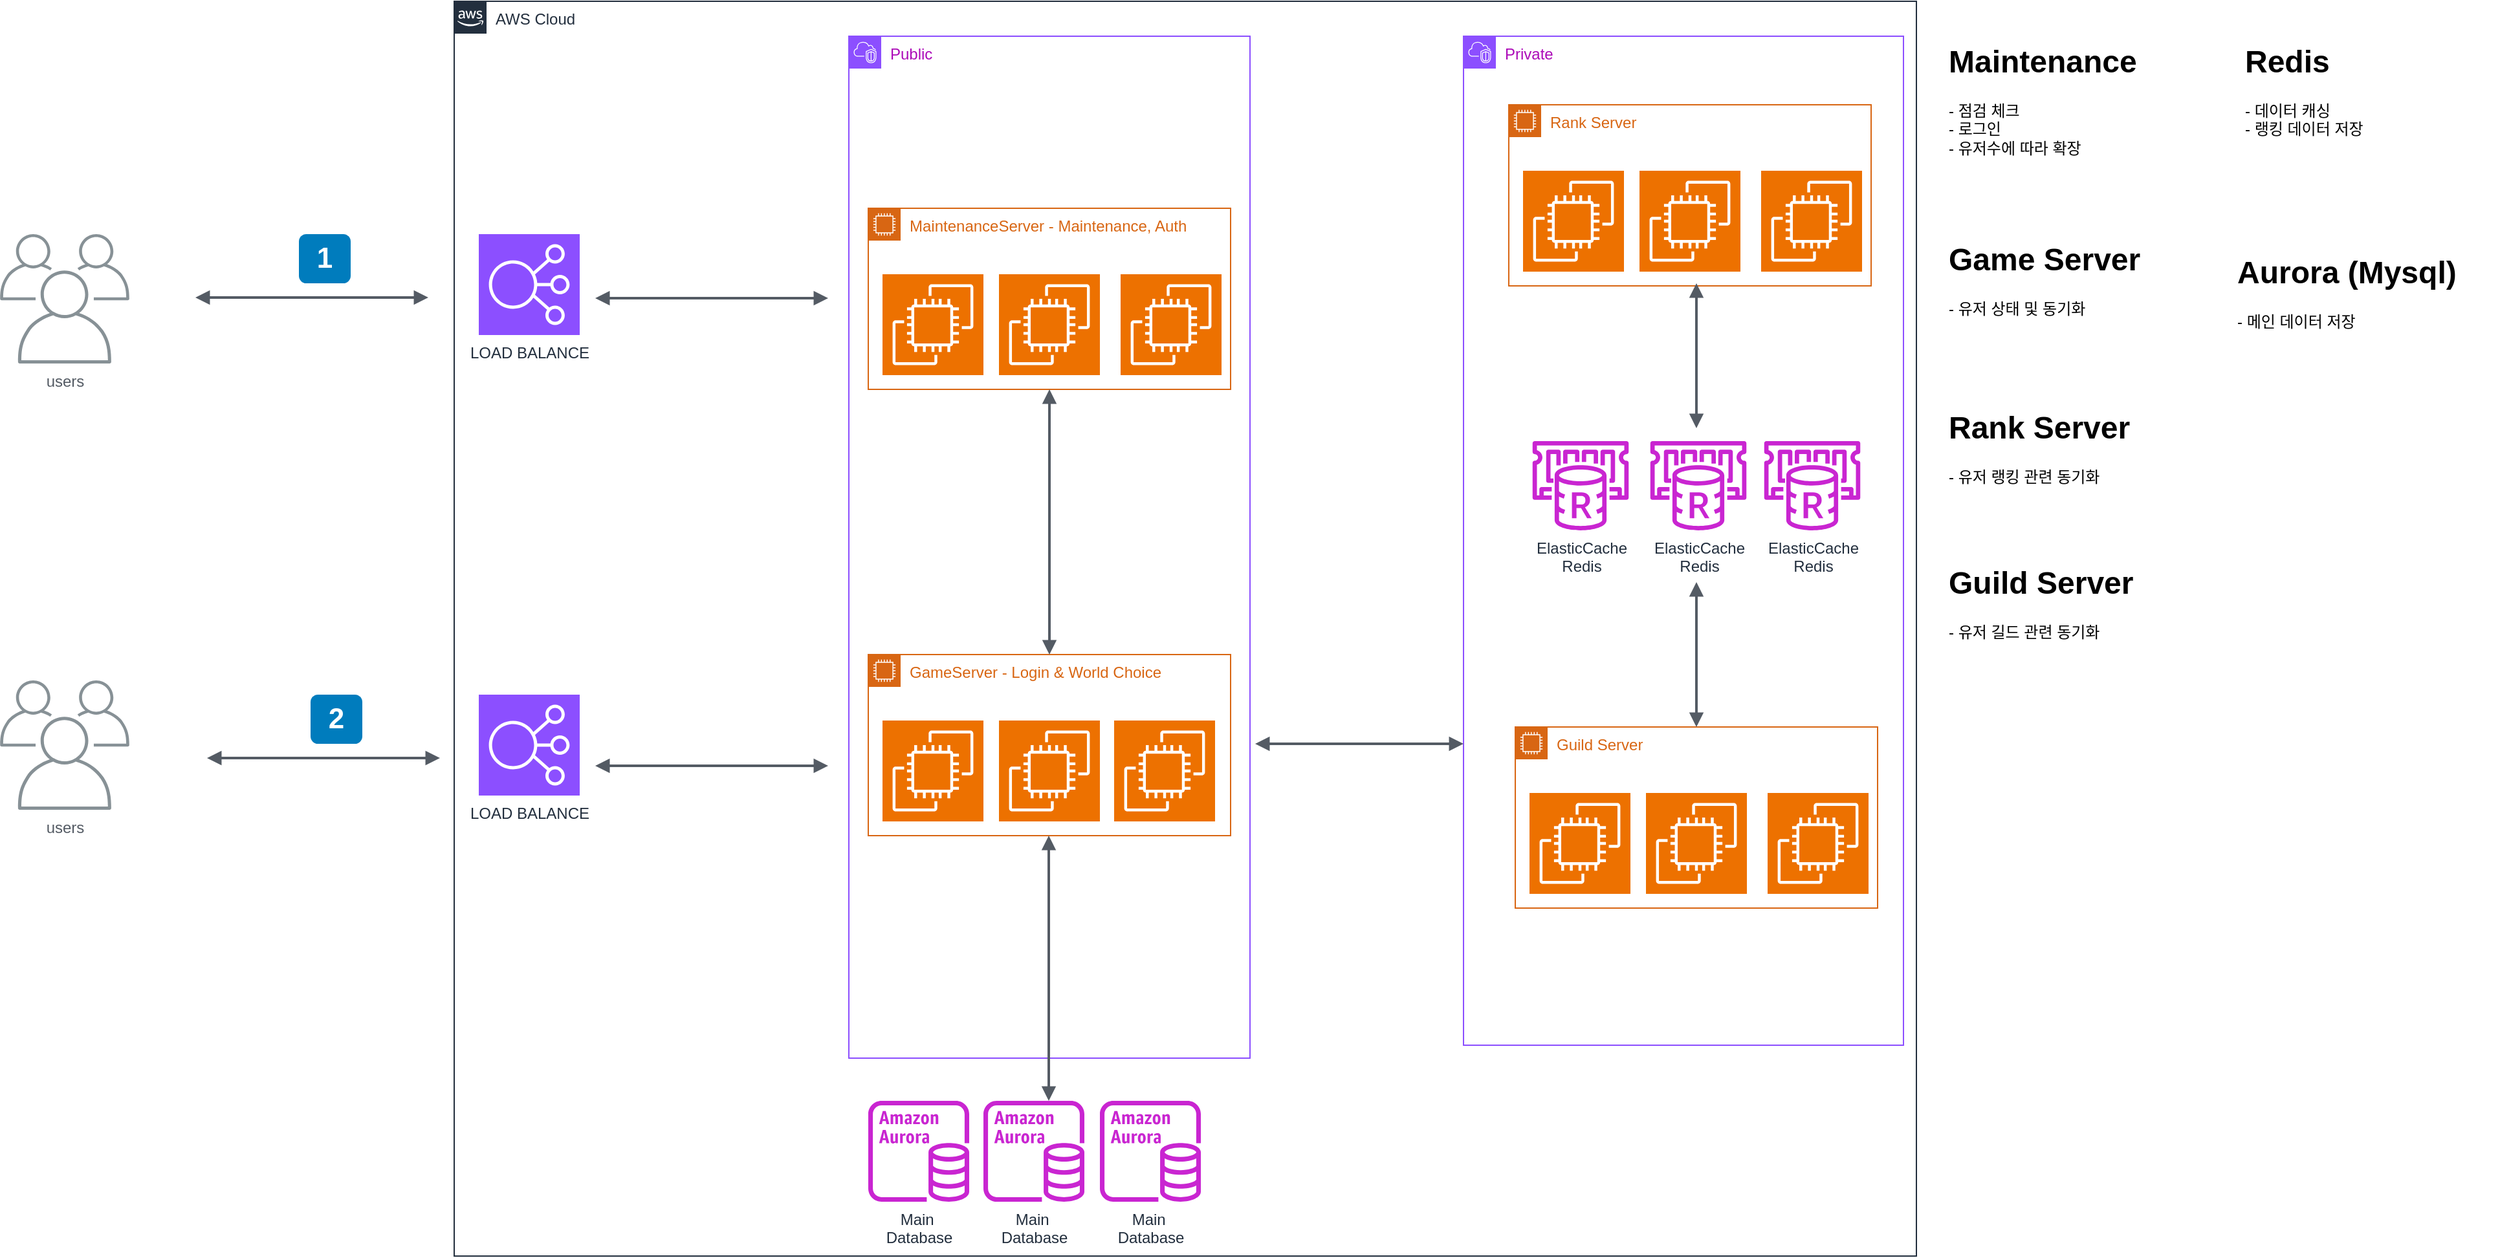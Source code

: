 <mxfile version="26.0.14">
  <diagram name="Page-1" id="xz9I1iRpnmdF8bvQnPCr">
    <mxGraphModel dx="2901" dy="1098" grid="1" gridSize="10" guides="1" tooltips="1" connect="1" arrows="1" fold="1" page="1" pageScale="1" pageWidth="827" pageHeight="1169" background="#ffffff" math="0" shadow="0">
      <root>
        <mxCell id="0" />
        <mxCell id="1" parent="0" />
        <mxCell id="X8IcFlgeV4MJHh56Xn09-7" value="&lt;font color=&quot;#ac0bb8&quot;&gt;Public&lt;/font&gt;" style="points=[[0,0],[0.25,0],[0.5,0],[0.75,0],[1,0],[1,0.25],[1,0.5],[1,0.75],[1,1],[0.75,1],[0.5,1],[0.25,1],[0,1],[0,0.75],[0,0.5],[0,0.25]];outlineConnect=0;gradientColor=none;html=1;whiteSpace=wrap;fontSize=12;fontStyle=0;container=1;pointerEvents=0;collapsible=0;recursiveResize=0;shape=mxgraph.aws4.group;grIcon=mxgraph.aws4.group_vpc2;strokeColor=#8C4FFF;fillColor=none;verticalAlign=top;align=left;spacingLeft=30;fontColor=#AAB7B8;dashed=0;" vertex="1" parent="1">
          <mxGeometry x="586" y="37" width="310" height="790" as="geometry" />
        </mxCell>
        <mxCell id="X8IcFlgeV4MJHh56Xn09-23" value="&lt;font color=&quot;#ac0bb8&quot;&gt;Private&lt;/font&gt;" style="points=[[0,0],[0.25,0],[0.5,0],[0.75,0],[1,0],[1,0.25],[1,0.5],[1,0.75],[1,1],[0.75,1],[0.5,1],[0.25,1],[0,1],[0,0.75],[0,0.5],[0,0.25]];outlineConnect=0;gradientColor=none;html=1;whiteSpace=wrap;fontSize=12;fontStyle=0;container=1;pointerEvents=0;collapsible=0;recursiveResize=0;shape=mxgraph.aws4.group;grIcon=mxgraph.aws4.group_vpc2;strokeColor=#8C4FFF;fillColor=none;verticalAlign=top;align=left;spacingLeft=30;fontColor=#AAB7B8;dashed=0;" vertex="1" parent="1">
          <mxGeometry x="1061" y="37" width="340" height="780" as="geometry" />
        </mxCell>
        <mxCell id="X8IcFlgeV4MJHh56Xn09-29" value="Rank Server" style="points=[[0,0],[0.25,0],[0.5,0],[0.75,0],[1,0],[1,0.25],[1,0.5],[1,0.75],[1,1],[0.75,1],[0.5,1],[0.25,1],[0,1],[0,0.75],[0,0.5],[0,0.25]];outlineConnect=0;gradientColor=none;html=1;whiteSpace=wrap;fontSize=12;fontStyle=0;container=1;pointerEvents=0;collapsible=0;recursiveResize=0;shape=mxgraph.aws4.group;grIcon=mxgraph.aws4.group_ec2_instance_contents;strokeColor=#D86613;fillColor=none;verticalAlign=top;align=left;spacingLeft=30;fontColor=#D86613;dashed=0;" vertex="1" parent="X8IcFlgeV4MJHh56Xn09-23">
          <mxGeometry x="35" y="53" width="280" height="140" as="geometry" />
        </mxCell>
        <mxCell id="X8IcFlgeV4MJHh56Xn09-30" value="" style="sketch=0;points=[[0,0,0],[0.25,0,0],[0.5,0,0],[0.75,0,0],[1,0,0],[0,1,0],[0.25,1,0],[0.5,1,0],[0.75,1,0],[1,1,0],[0,0.25,0],[0,0.5,0],[0,0.75,0],[1,0.25,0],[1,0.5,0],[1,0.75,0]];outlineConnect=0;fontColor=#232F3E;fillColor=#ED7100;strokeColor=#ffffff;dashed=0;verticalLabelPosition=bottom;verticalAlign=top;align=center;html=1;fontSize=12;fontStyle=0;aspect=fixed;shape=mxgraph.aws4.resourceIcon;resIcon=mxgraph.aws4.ec2;" vertex="1" parent="X8IcFlgeV4MJHh56Xn09-29">
          <mxGeometry x="11" y="51" width="78" height="78" as="geometry" />
        </mxCell>
        <mxCell id="X8IcFlgeV4MJHh56Xn09-31" value="" style="sketch=0;points=[[0,0,0],[0.25,0,0],[0.5,0,0],[0.75,0,0],[1,0,0],[0,1,0],[0.25,1,0],[0.5,1,0],[0.75,1,0],[1,1,0],[0,0.25,0],[0,0.5,0],[0,0.75,0],[1,0.25,0],[1,0.5,0],[1,0.75,0]];outlineConnect=0;fontColor=#232F3E;fillColor=#ED7100;strokeColor=#ffffff;dashed=0;verticalLabelPosition=bottom;verticalAlign=top;align=center;html=1;fontSize=12;fontStyle=0;aspect=fixed;shape=mxgraph.aws4.resourceIcon;resIcon=mxgraph.aws4.ec2;" vertex="1" parent="X8IcFlgeV4MJHh56Xn09-29">
          <mxGeometry x="101" y="51" width="78" height="78" as="geometry" />
        </mxCell>
        <mxCell id="X8IcFlgeV4MJHh56Xn09-32" value="" style="sketch=0;points=[[0,0,0],[0.25,0,0],[0.5,0,0],[0.75,0,0],[1,0,0],[0,1,0],[0.25,1,0],[0.5,1,0],[0.75,1,0],[1,1,0],[0,0.25,0],[0,0.5,0],[0,0.75,0],[1,0.25,0],[1,0.5,0],[1,0.75,0]];outlineConnect=0;fontColor=#232F3E;fillColor=#ED7100;strokeColor=#ffffff;dashed=0;verticalLabelPosition=bottom;verticalAlign=top;align=center;html=1;fontSize=12;fontStyle=0;aspect=fixed;shape=mxgraph.aws4.resourceIcon;resIcon=mxgraph.aws4.ec2;" vertex="1" parent="X8IcFlgeV4MJHh56Xn09-29">
          <mxGeometry x="195" y="51" width="78" height="78" as="geometry" />
        </mxCell>
        <mxCell id="X8IcFlgeV4MJHh56Xn09-37" value="users" style="sketch=0;outlineConnect=0;gradientColor=none;fontColor=#545B64;strokeColor=none;fillColor=#879196;dashed=0;verticalLabelPosition=bottom;verticalAlign=top;align=center;html=1;fontSize=12;fontStyle=0;aspect=fixed;shape=mxgraph.aws4.illustration_users;pointerEvents=1" vertex="1" parent="1">
          <mxGeometry x="-70" y="190" width="100" height="100" as="geometry" />
        </mxCell>
        <mxCell id="X8IcFlgeV4MJHh56Xn09-40" value="&lt;h1&gt;Maintenance&lt;/h1&gt;&lt;div&gt;- 점검 체크&lt;/div&gt;&lt;div&gt;- 로그인&lt;/div&gt;&lt;div&gt;- 유저수에 따라 확장&lt;br&gt;&lt;/div&gt;&lt;div&gt;&lt;br&gt;&lt;br&gt;&lt;/div&gt;&lt;p&gt;&lt;/p&gt;" style="text;html=1;strokeColor=none;fillColor=none;spacing=5;spacingTop=-20;whiteSpace=wrap;overflow=hidden;rounded=0;" vertex="1" parent="1">
          <mxGeometry x="1431" y="37" width="190" height="120" as="geometry" />
        </mxCell>
        <mxCell id="X8IcFlgeV4MJHh56Xn09-41" value="&lt;h1&gt;Game Server&lt;/h1&gt;&lt;div&gt;- 유저 상태 및 동기화&lt;br&gt;&lt;br&gt;&lt;/div&gt;&lt;p&gt;&lt;/p&gt;" style="text;html=1;strokeColor=none;fillColor=none;spacing=5;spacingTop=-20;whiteSpace=wrap;overflow=hidden;rounded=0;" vertex="1" parent="1">
          <mxGeometry x="1431" y="190" width="190" height="120" as="geometry" />
        </mxCell>
        <mxCell id="X8IcFlgeV4MJHh56Xn09-42" value="&lt;h1&gt;Rank Server&lt;br&gt;&lt;/h1&gt;&lt;div&gt;- 유저 랭킹 관련 동기화&lt;/div&gt;&lt;div&gt;&lt;br&gt;&lt;br&gt;&lt;/div&gt;&lt;p&gt;&lt;/p&gt;" style="text;html=1;strokeColor=none;fillColor=none;spacing=5;spacingTop=-20;whiteSpace=wrap;overflow=hidden;rounded=0;" vertex="1" parent="1">
          <mxGeometry x="1431" y="320" width="190" height="120" as="geometry" />
        </mxCell>
        <mxCell id="X8IcFlgeV4MJHh56Xn09-43" value="&lt;h1&gt;Guild Server&lt;/h1&gt;&lt;div&gt;- 유저 길드 관련 동기화&lt;/div&gt;&lt;div&gt;&lt;br&gt;&lt;br&gt;&lt;/div&gt;&lt;p&gt;&lt;/p&gt;" style="text;html=1;strokeColor=none;fillColor=none;spacing=5;spacingTop=-20;whiteSpace=wrap;overflow=hidden;rounded=0;" vertex="1" parent="1">
          <mxGeometry x="1431" y="440" width="190" height="120" as="geometry" />
        </mxCell>
        <mxCell id="X8IcFlgeV4MJHh56Xn09-44" value="&lt;h1&gt;Redis&lt;br&gt;&lt;/h1&gt;&lt;div&gt;- 데이터 캐싱&lt;br&gt;&lt;/div&gt;&lt;div&gt;- 랭킹 데이터 저장&lt;/div&gt;&lt;div&gt;&lt;br&gt;&lt;br&gt;&lt;/div&gt;&lt;p&gt;&lt;/p&gt;" style="text;html=1;strokeColor=none;fillColor=none;spacing=5;spacingTop=-20;whiteSpace=wrap;overflow=hidden;rounded=0;" vertex="1" parent="1">
          <mxGeometry x="1660" y="37" width="201" height="120" as="geometry" />
        </mxCell>
        <mxCell id="X8IcFlgeV4MJHh56Xn09-50" value="AWS Cloud" style="points=[[0,0],[0.25,0],[0.5,0],[0.75,0],[1,0],[1,0.25],[1,0.5],[1,0.75],[1,1],[0.75,1],[0.5,1],[0.25,1],[0,1],[0,0.75],[0,0.5],[0,0.25]];outlineConnect=0;gradientColor=none;html=1;whiteSpace=wrap;fontSize=12;fontStyle=0;container=1;pointerEvents=0;collapsible=0;recursiveResize=0;shape=mxgraph.aws4.group;grIcon=mxgraph.aws4.group_aws_cloud_alt;strokeColor=#232F3E;fillColor=none;verticalAlign=top;align=left;spacingLeft=30;fontColor=#232F3E;dashed=0;" vertex="1" parent="1">
          <mxGeometry x="281" y="10" width="1130" height="970" as="geometry" />
        </mxCell>
        <mxCell id="X8IcFlgeV4MJHh56Xn09-12" value="MaintenanceServer - Maintenance, Auth" style="points=[[0,0],[0.25,0],[0.5,0],[0.75,0],[1,0],[1,0.25],[1,0.5],[1,0.75],[1,1],[0.75,1],[0.5,1],[0.25,1],[0,1],[0,0.75],[0,0.5],[0,0.25]];outlineConnect=0;gradientColor=none;html=1;whiteSpace=wrap;fontSize=12;fontStyle=0;container=1;pointerEvents=0;collapsible=0;recursiveResize=0;shape=mxgraph.aws4.group;grIcon=mxgraph.aws4.group_ec2_instance_contents;strokeColor=#D86613;fillColor=none;verticalAlign=top;align=left;spacingLeft=30;fontColor=#D86613;dashed=0;" vertex="1" parent="X8IcFlgeV4MJHh56Xn09-50">
          <mxGeometry x="320" y="160" width="280" height="140" as="geometry" />
        </mxCell>
        <mxCell id="X8IcFlgeV4MJHh56Xn09-13" value="" style="sketch=0;points=[[0,0,0],[0.25,0,0],[0.5,0,0],[0.75,0,0],[1,0,0],[0,1,0],[0.25,1,0],[0.5,1,0],[0.75,1,0],[1,1,0],[0,0.25,0],[0,0.5,0],[0,0.75,0],[1,0.25,0],[1,0.5,0],[1,0.75,0]];outlineConnect=0;fontColor=#232F3E;fillColor=#ED7100;strokeColor=#ffffff;dashed=0;verticalLabelPosition=bottom;verticalAlign=top;align=center;html=1;fontSize=12;fontStyle=0;aspect=fixed;shape=mxgraph.aws4.resourceIcon;resIcon=mxgraph.aws4.ec2;" vertex="1" parent="X8IcFlgeV4MJHh56Xn09-12">
          <mxGeometry x="11" y="51" width="78" height="78" as="geometry" />
        </mxCell>
        <mxCell id="X8IcFlgeV4MJHh56Xn09-14" value="" style="sketch=0;points=[[0,0,0],[0.25,0,0],[0.5,0,0],[0.75,0,0],[1,0,0],[0,1,0],[0.25,1,0],[0.5,1,0],[0.75,1,0],[1,1,0],[0,0.25,0],[0,0.5,0],[0,0.75,0],[1,0.25,0],[1,0.5,0],[1,0.75,0]];outlineConnect=0;fontColor=#232F3E;fillColor=#ED7100;strokeColor=#ffffff;dashed=0;verticalLabelPosition=bottom;verticalAlign=top;align=center;html=1;fontSize=12;fontStyle=0;aspect=fixed;shape=mxgraph.aws4.resourceIcon;resIcon=mxgraph.aws4.ec2;" vertex="1" parent="X8IcFlgeV4MJHh56Xn09-12">
          <mxGeometry x="101" y="51" width="78" height="78" as="geometry" />
        </mxCell>
        <mxCell id="X8IcFlgeV4MJHh56Xn09-15" value="" style="sketch=0;points=[[0,0,0],[0.25,0,0],[0.5,0,0],[0.75,0,0],[1,0,0],[0,1,0],[0.25,1,0],[0.5,1,0],[0.75,1,0],[1,1,0],[0,0.25,0],[0,0.5,0],[0,0.75,0],[1,0.25,0],[1,0.5,0],[1,0.75,0]];outlineConnect=0;fontColor=#232F3E;fillColor=#ED7100;strokeColor=#ffffff;dashed=0;verticalLabelPosition=bottom;verticalAlign=top;align=center;html=1;fontSize=12;fontStyle=0;aspect=fixed;shape=mxgraph.aws4.resourceIcon;resIcon=mxgraph.aws4.ec2;" vertex="1" parent="X8IcFlgeV4MJHh56Xn09-12">
          <mxGeometry x="195" y="51" width="78" height="78" as="geometry" />
        </mxCell>
        <mxCell id="X8IcFlgeV4MJHh56Xn09-8" value="GameServer - Login &amp;amp; World Choice" style="points=[[0,0],[0.25,0],[0.5,0],[0.75,0],[1,0],[1,0.25],[1,0.5],[1,0.75],[1,1],[0.75,1],[0.5,1],[0.25,1],[0,1],[0,0.75],[0,0.5],[0,0.25]];outlineConnect=0;gradientColor=none;html=1;whiteSpace=wrap;fontSize=12;fontStyle=0;container=1;pointerEvents=0;collapsible=0;recursiveResize=0;shape=mxgraph.aws4.group;grIcon=mxgraph.aws4.group_ec2_instance_contents;strokeColor=#D86613;fillColor=none;verticalAlign=top;align=left;spacingLeft=30;fontColor=#D86613;dashed=0;" vertex="1" parent="X8IcFlgeV4MJHh56Xn09-50">
          <mxGeometry x="320" y="505" width="280" height="140" as="geometry" />
        </mxCell>
        <mxCell id="X8IcFlgeV4MJHh56Xn09-9" value="" style="sketch=0;points=[[0,0,0],[0.25,0,0],[0.5,0,0],[0.75,0,0],[1,0,0],[0,1,0],[0.25,1,0],[0.5,1,0],[0.75,1,0],[1,1,0],[0,0.25,0],[0,0.5,0],[0,0.75,0],[1,0.25,0],[1,0.5,0],[1,0.75,0]];outlineConnect=0;fontColor=#232F3E;fillColor=#ED7100;strokeColor=#ffffff;dashed=0;verticalLabelPosition=bottom;verticalAlign=top;align=center;html=1;fontSize=12;fontStyle=0;aspect=fixed;shape=mxgraph.aws4.resourceIcon;resIcon=mxgraph.aws4.ec2;" vertex="1" parent="X8IcFlgeV4MJHh56Xn09-8">
          <mxGeometry x="11" y="51" width="78" height="78" as="geometry" />
        </mxCell>
        <mxCell id="X8IcFlgeV4MJHh56Xn09-10" value="" style="sketch=0;points=[[0,0,0],[0.25,0,0],[0.5,0,0],[0.75,0,0],[1,0,0],[0,1,0],[0.25,1,0],[0.5,1,0],[0.75,1,0],[1,1,0],[0,0.25,0],[0,0.5,0],[0,0.75,0],[1,0.25,0],[1,0.5,0],[1,0.75,0]];outlineConnect=0;fontColor=#232F3E;fillColor=#ED7100;strokeColor=#ffffff;dashed=0;verticalLabelPosition=bottom;verticalAlign=top;align=center;html=1;fontSize=12;fontStyle=0;aspect=fixed;shape=mxgraph.aws4.resourceIcon;resIcon=mxgraph.aws4.ec2;" vertex="1" parent="X8IcFlgeV4MJHh56Xn09-8">
          <mxGeometry x="101" y="51" width="78" height="78" as="geometry" />
        </mxCell>
        <mxCell id="X8IcFlgeV4MJHh56Xn09-11" value="" style="sketch=0;points=[[0,0,0],[0.25,0,0],[0.5,0,0],[0.75,0,0],[1,0,0],[0,1,0],[0.25,1,0],[0.5,1,0],[0.75,1,0],[1,1,0],[0,0.25,0],[0,0.5,0],[0,0.75,0],[1,0.25,0],[1,0.5,0],[1,0.75,0]];outlineConnect=0;fontColor=#232F3E;fillColor=#ED7100;strokeColor=#ffffff;dashed=0;verticalLabelPosition=bottom;verticalAlign=top;align=center;html=1;fontSize=12;fontStyle=0;aspect=fixed;shape=mxgraph.aws4.resourceIcon;resIcon=mxgraph.aws4.ec2;" vertex="1" parent="X8IcFlgeV4MJHh56Xn09-8">
          <mxGeometry x="190" y="51" width="78" height="78" as="geometry" />
        </mxCell>
        <mxCell id="X8IcFlgeV4MJHh56Xn09-1" value="LOAD BALANCE" style="sketch=0;points=[[0,0,0],[0.25,0,0],[0.5,0,0],[0.75,0,0],[1,0,0],[0,1,0],[0.25,1,0],[0.5,1,0],[0.75,1,0],[1,1,0],[0,0.25,0],[0,0.5,0],[0,0.75,0],[1,0.25,0],[1,0.5,0],[1,0.75,0]];outlineConnect=0;fontColor=#232F3E;fillColor=#8C4FFF;strokeColor=#ffffff;dashed=0;verticalLabelPosition=bottom;verticalAlign=top;align=center;html=1;fontSize=12;fontStyle=0;aspect=fixed;shape=mxgraph.aws4.resourceIcon;resIcon=mxgraph.aws4.elastic_load_balancing;" vertex="1" parent="X8IcFlgeV4MJHh56Xn09-50">
          <mxGeometry x="19" y="180" width="78" height="78" as="geometry" />
        </mxCell>
        <mxCell id="X8IcFlgeV4MJHh56Xn09-2" value="" style="edgeStyle=orthogonalEdgeStyle;html=1;endArrow=block;elbow=vertical;startArrow=block;startFill=1;endFill=1;strokeColor=#545B64;rounded=0;strokeWidth=2;" edge="1" parent="X8IcFlgeV4MJHh56Xn09-50">
          <mxGeometry width="100" relative="1" as="geometry">
            <mxPoint x="-200" y="229" as="sourcePoint" />
            <mxPoint x="-20" y="229" as="targetPoint" />
            <Array as="points">
              <mxPoint x="-80" y="228.5" />
              <mxPoint x="-80" y="228.5" />
            </Array>
          </mxGeometry>
        </mxCell>
        <mxCell id="X8IcFlgeV4MJHh56Xn09-3" value="1" style="rounded=1;whiteSpace=wrap;html=1;fillColor=#007CBD;strokeColor=none;fontColor=#FFFFFF;fontStyle=1;fontSize=22;" vertex="1" parent="X8IcFlgeV4MJHh56Xn09-50">
          <mxGeometry x="-120" y="180" width="40" height="38" as="geometry" />
        </mxCell>
        <mxCell id="X8IcFlgeV4MJHh56Xn09-4" value="LOAD BALANCE" style="sketch=0;points=[[0,0,0],[0.25,0,0],[0.5,0,0],[0.75,0,0],[1,0,0],[0,1,0],[0.25,1,0],[0.5,1,0],[0.75,1,0],[1,1,0],[0,0.25,0],[0,0.5,0],[0,0.75,0],[1,0.25,0],[1,0.5,0],[1,0.75,0]];outlineConnect=0;fontColor=#232F3E;fillColor=#8C4FFF;strokeColor=#ffffff;dashed=0;verticalLabelPosition=bottom;verticalAlign=top;align=center;html=1;fontSize=12;fontStyle=0;aspect=fixed;shape=mxgraph.aws4.resourceIcon;resIcon=mxgraph.aws4.elastic_load_balancing;" vertex="1" parent="X8IcFlgeV4MJHh56Xn09-50">
          <mxGeometry x="19" y="536" width="78" height="78" as="geometry" />
        </mxCell>
        <mxCell id="X8IcFlgeV4MJHh56Xn09-5" value="" style="edgeStyle=orthogonalEdgeStyle;html=1;endArrow=block;elbow=vertical;startArrow=block;startFill=1;endFill=1;strokeColor=#545B64;rounded=0;strokeWidth=2;" edge="1" parent="X8IcFlgeV4MJHh56Xn09-50">
          <mxGeometry width="100" relative="1" as="geometry">
            <mxPoint x="-191" y="585" as="sourcePoint" />
            <mxPoint x="-11" y="585" as="targetPoint" />
            <Array as="points">
              <mxPoint x="-71" y="584.5" />
              <mxPoint x="-71" y="584.5" />
            </Array>
          </mxGeometry>
        </mxCell>
        <mxCell id="X8IcFlgeV4MJHh56Xn09-6" value="2" style="rounded=1;whiteSpace=wrap;html=1;fillColor=#007CBD;strokeColor=none;fontColor=#FFFFFF;fontStyle=1;fontSize=22;" vertex="1" parent="X8IcFlgeV4MJHh56Xn09-50">
          <mxGeometry x="-111" y="536" width="40" height="38" as="geometry" />
        </mxCell>
        <mxCell id="X8IcFlgeV4MJHh56Xn09-39" value="" style="edgeStyle=orthogonalEdgeStyle;html=1;endArrow=block;elbow=vertical;startArrow=block;startFill=1;endFill=1;strokeColor=#545B64;rounded=0;strokeWidth=2;" edge="1" parent="X8IcFlgeV4MJHh56Xn09-50">
          <mxGeometry width="100" relative="1" as="geometry">
            <mxPoint x="109" y="591" as="sourcePoint" />
            <mxPoint x="289" y="591" as="targetPoint" />
            <Array as="points">
              <mxPoint x="229" y="590.5" />
              <mxPoint x="229" y="590.5" />
            </Array>
          </mxGeometry>
        </mxCell>
        <mxCell id="X8IcFlgeV4MJHh56Xn09-59" value="" style="edgeStyle=orthogonalEdgeStyle;html=1;endArrow=block;elbow=vertical;startArrow=block;startFill=1;endFill=1;strokeColor=#545B64;rounded=0;strokeWidth=2;exitX=0.5;exitY=1;exitDx=0;exitDy=0;entryX=0.5;entryY=0;entryDx=0;entryDy=0;" edge="1" parent="X8IcFlgeV4MJHh56Xn09-50" source="X8IcFlgeV4MJHh56Xn09-12" target="X8IcFlgeV4MJHh56Xn09-8">
          <mxGeometry width="100" relative="1" as="geometry">
            <mxPoint x="366" y="410" as="sourcePoint" />
            <mxPoint x="546" y="410" as="targetPoint" />
            <Array as="points" />
          </mxGeometry>
        </mxCell>
        <mxCell id="X8IcFlgeV4MJHh56Xn09-60" value="" style="edgeStyle=orthogonalEdgeStyle;html=1;endArrow=block;elbow=vertical;startArrow=block;startFill=1;endFill=1;strokeColor=#545B64;rounded=0;strokeWidth=2;" edge="1" parent="X8IcFlgeV4MJHh56Xn09-50">
          <mxGeometry width="100" relative="1" as="geometry">
            <mxPoint x="109" y="229.5" as="sourcePoint" />
            <mxPoint x="289" y="229.5" as="targetPoint" />
            <Array as="points">
              <mxPoint x="229" y="229" />
              <mxPoint x="229" y="229" />
            </Array>
          </mxGeometry>
        </mxCell>
        <mxCell id="X8IcFlgeV4MJHh56Xn09-61" value="&lt;div&gt;ElasticCache&lt;br&gt;&lt;/div&gt;&lt;div&gt;Redis&lt;/div&gt;" style="sketch=0;outlineConnect=0;fontColor=#232F3E;gradientColor=none;fillColor=#C925D1;strokeColor=none;dashed=0;verticalLabelPosition=bottom;verticalAlign=top;align=center;html=1;fontSize=12;fontStyle=0;aspect=fixed;pointerEvents=1;shape=mxgraph.aws4.elasticache_for_redis;" vertex="1" parent="X8IcFlgeV4MJHh56Xn09-50">
          <mxGeometry x="922.5" y="340" width="78" height="69" as="geometry" />
        </mxCell>
        <mxCell id="X8IcFlgeV4MJHh56Xn09-62" value="&lt;div&gt;ElasticCache&lt;br&gt;&lt;/div&gt;&lt;div&gt;Redis&lt;/div&gt;" style="sketch=0;outlineConnect=0;fontColor=#232F3E;gradientColor=none;fillColor=#C925D1;strokeColor=none;dashed=0;verticalLabelPosition=bottom;verticalAlign=top;align=center;html=1;fontSize=12;fontStyle=0;aspect=fixed;pointerEvents=1;shape=mxgraph.aws4.elasticache_for_redis;" vertex="1" parent="X8IcFlgeV4MJHh56Xn09-50">
          <mxGeometry x="831.5" y="340" width="78" height="69" as="geometry" />
        </mxCell>
        <mxCell id="X8IcFlgeV4MJHh56Xn09-63" value="&lt;div&gt;ElasticCache&lt;br&gt;&lt;/div&gt;&lt;div&gt;Redis&lt;/div&gt;" style="sketch=0;outlineConnect=0;fontColor=#232F3E;gradientColor=none;fillColor=#C925D1;strokeColor=none;dashed=0;verticalLabelPosition=bottom;verticalAlign=top;align=center;html=1;fontSize=12;fontStyle=0;aspect=fixed;pointerEvents=1;shape=mxgraph.aws4.elasticache_for_redis;" vertex="1" parent="X8IcFlgeV4MJHh56Xn09-50">
          <mxGeometry x="1010.5" y="340" width="78" height="69" as="geometry" />
        </mxCell>
        <mxCell id="X8IcFlgeV4MJHh56Xn09-69" value="Guild Server" style="points=[[0,0],[0.25,0],[0.5,0],[0.75,0],[1,0],[1,0.25],[1,0.5],[1,0.75],[1,1],[0.75,1],[0.5,1],[0.25,1],[0,1],[0,0.75],[0,0.5],[0,0.25]];outlineConnect=0;gradientColor=none;html=1;whiteSpace=wrap;fontSize=12;fontStyle=0;container=1;pointerEvents=0;collapsible=0;recursiveResize=0;shape=mxgraph.aws4.group;grIcon=mxgraph.aws4.group_ec2_instance_contents;strokeColor=#D86613;fillColor=none;verticalAlign=top;align=left;spacingLeft=30;fontColor=#D86613;dashed=0;" vertex="1" parent="X8IcFlgeV4MJHh56Xn09-50">
          <mxGeometry x="820" y="561" width="280" height="140" as="geometry" />
        </mxCell>
        <mxCell id="X8IcFlgeV4MJHh56Xn09-70" value="" style="sketch=0;points=[[0,0,0],[0.25,0,0],[0.5,0,0],[0.75,0,0],[1,0,0],[0,1,0],[0.25,1,0],[0.5,1,0],[0.75,1,0],[1,1,0],[0,0.25,0],[0,0.5,0],[0,0.75,0],[1,0.25,0],[1,0.5,0],[1,0.75,0]];outlineConnect=0;fontColor=#232F3E;fillColor=#ED7100;strokeColor=#ffffff;dashed=0;verticalLabelPosition=bottom;verticalAlign=top;align=center;html=1;fontSize=12;fontStyle=0;aspect=fixed;shape=mxgraph.aws4.resourceIcon;resIcon=mxgraph.aws4.ec2;" vertex="1" parent="X8IcFlgeV4MJHh56Xn09-69">
          <mxGeometry x="11" y="51" width="78" height="78" as="geometry" />
        </mxCell>
        <mxCell id="X8IcFlgeV4MJHh56Xn09-71" value="" style="sketch=0;points=[[0,0,0],[0.25,0,0],[0.5,0,0],[0.75,0,0],[1,0,0],[0,1,0],[0.25,1,0],[0.5,1,0],[0.75,1,0],[1,1,0],[0,0.25,0],[0,0.5,0],[0,0.75,0],[1,0.25,0],[1,0.5,0],[1,0.75,0]];outlineConnect=0;fontColor=#232F3E;fillColor=#ED7100;strokeColor=#ffffff;dashed=0;verticalLabelPosition=bottom;verticalAlign=top;align=center;html=1;fontSize=12;fontStyle=0;aspect=fixed;shape=mxgraph.aws4.resourceIcon;resIcon=mxgraph.aws4.ec2;" vertex="1" parent="X8IcFlgeV4MJHh56Xn09-69">
          <mxGeometry x="101" y="51" width="78" height="78" as="geometry" />
        </mxCell>
        <mxCell id="X8IcFlgeV4MJHh56Xn09-72" value="" style="sketch=0;points=[[0,0,0],[0.25,0,0],[0.5,0,0],[0.75,0,0],[1,0,0],[0,1,0],[0.25,1,0],[0.5,1,0],[0.75,1,0],[1,1,0],[0,0.25,0],[0,0.5,0],[0,0.75,0],[1,0.25,0],[1,0.5,0],[1,0.75,0]];outlineConnect=0;fontColor=#232F3E;fillColor=#ED7100;strokeColor=#ffffff;dashed=0;verticalLabelPosition=bottom;verticalAlign=top;align=center;html=1;fontSize=12;fontStyle=0;aspect=fixed;shape=mxgraph.aws4.resourceIcon;resIcon=mxgraph.aws4.ec2;" vertex="1" parent="X8IcFlgeV4MJHh56Xn09-69">
          <mxGeometry x="195" y="51" width="78" height="78" as="geometry" />
        </mxCell>
        <mxCell id="X8IcFlgeV4MJHh56Xn09-73" value="" style="edgeStyle=orthogonalEdgeStyle;html=1;endArrow=block;elbow=vertical;startArrow=block;startFill=1;endFill=1;strokeColor=#545B64;rounded=0;strokeWidth=2;" edge="1" parent="X8IcFlgeV4MJHh56Xn09-50">
          <mxGeometry width="100" relative="1" as="geometry">
            <mxPoint x="619" y="574" as="sourcePoint" />
            <mxPoint x="780" y="574" as="targetPoint" />
            <Array as="points">
              <mxPoint x="720" y="573.5" />
              <mxPoint x="720" y="573.5" />
            </Array>
          </mxGeometry>
        </mxCell>
        <mxCell id="X8IcFlgeV4MJHh56Xn09-74" value="" style="edgeStyle=orthogonalEdgeStyle;html=1;endArrow=block;elbow=vertical;startArrow=block;startFill=1;endFill=1;strokeColor=#545B64;rounded=0;strokeWidth=2;exitX=0.5;exitY=1;exitDx=0;exitDy=0;" edge="1" parent="X8IcFlgeV4MJHh56Xn09-50">
          <mxGeometry width="100" relative="1" as="geometry">
            <mxPoint x="960" y="218" as="sourcePoint" />
            <mxPoint x="960" y="330" as="targetPoint" />
            <Array as="points" />
          </mxGeometry>
        </mxCell>
        <mxCell id="X8IcFlgeV4MJHh56Xn09-76" value="" style="edgeStyle=orthogonalEdgeStyle;html=1;endArrow=block;elbow=vertical;startArrow=block;startFill=1;endFill=1;strokeColor=#545B64;rounded=0;strokeWidth=2;exitX=0.5;exitY=1;exitDx=0;exitDy=0;" edge="1" parent="X8IcFlgeV4MJHh56Xn09-50">
          <mxGeometry width="100" relative="1" as="geometry">
            <mxPoint x="960" y="449" as="sourcePoint" />
            <mxPoint x="960" y="561" as="targetPoint" />
            <Array as="points" />
          </mxGeometry>
        </mxCell>
        <mxCell id="X8IcFlgeV4MJHh56Xn09-132" value="&lt;div&gt;Main&amp;nbsp;&lt;/div&gt;&lt;div&gt;Database&lt;/div&gt;" style="sketch=0;outlineConnect=0;fontColor=#232F3E;gradientColor=none;fillColor=#C925D1;strokeColor=none;dashed=0;verticalLabelPosition=bottom;verticalAlign=top;align=center;html=1;fontSize=12;fontStyle=0;aspect=fixed;pointerEvents=1;shape=mxgraph.aws4.aurora_instance;" vertex="1" parent="X8IcFlgeV4MJHh56Xn09-50">
          <mxGeometry x="409" y="850" width="78" height="78" as="geometry" />
        </mxCell>
        <mxCell id="X8IcFlgeV4MJHh56Xn09-136" value="&lt;div&gt;Main&amp;nbsp;&lt;/div&gt;&lt;div&gt;Database&lt;/div&gt;" style="sketch=0;outlineConnect=0;fontColor=#232F3E;gradientColor=none;fillColor=#C925D1;strokeColor=none;dashed=0;verticalLabelPosition=bottom;verticalAlign=top;align=center;html=1;fontSize=12;fontStyle=0;aspect=fixed;pointerEvents=1;shape=mxgraph.aws4.aurora_instance;" vertex="1" parent="X8IcFlgeV4MJHh56Xn09-50">
          <mxGeometry x="320" y="850" width="78" height="78" as="geometry" />
        </mxCell>
        <mxCell id="X8IcFlgeV4MJHh56Xn09-135" value="&lt;div&gt;Main&amp;nbsp;&lt;/div&gt;&lt;div&gt;Database&lt;/div&gt;" style="sketch=0;outlineConnect=0;fontColor=#232F3E;gradientColor=none;fillColor=#C925D1;strokeColor=none;dashed=0;verticalLabelPosition=bottom;verticalAlign=top;align=center;html=1;fontSize=12;fontStyle=0;aspect=fixed;pointerEvents=1;shape=mxgraph.aws4.aurora_instance;" vertex="1" parent="X8IcFlgeV4MJHh56Xn09-50">
          <mxGeometry x="499" y="850" width="78" height="78" as="geometry" />
        </mxCell>
        <mxCell id="X8IcFlgeV4MJHh56Xn09-137" value="" style="edgeStyle=orthogonalEdgeStyle;html=1;endArrow=block;elbow=vertical;startArrow=block;startFill=1;endFill=1;strokeColor=#545B64;rounded=0;strokeWidth=2;exitX=0.5;exitY=1;exitDx=0;exitDy=0;entryX=0.5;entryY=0;entryDx=0;entryDy=0;" edge="1" parent="X8IcFlgeV4MJHh56Xn09-50">
          <mxGeometry width="100" relative="1" as="geometry">
            <mxPoint x="459.5" y="645" as="sourcePoint" />
            <mxPoint x="459.5" y="850" as="targetPoint" />
            <Array as="points" />
          </mxGeometry>
        </mxCell>
        <mxCell id="X8IcFlgeV4MJHh56Xn09-55" value="&lt;h1&gt;Aurora (Mysql)&lt;br&gt;&lt;/h1&gt;&lt;div&gt;- 메인 데이터 저장&lt;/div&gt;&lt;div&gt;&lt;br&gt;&lt;/div&gt;&lt;p&gt;&lt;/p&gt;" style="text;html=1;strokeColor=none;fillColor=none;spacing=5;spacingTop=-20;whiteSpace=wrap;overflow=hidden;rounded=0;" vertex="1" parent="1">
          <mxGeometry x="1654" y="200" width="201" height="120" as="geometry" />
        </mxCell>
        <mxCell id="X8IcFlgeV4MJHh56Xn09-58" value="users" style="sketch=0;outlineConnect=0;gradientColor=none;fontColor=#545B64;strokeColor=none;fillColor=#879196;dashed=0;verticalLabelPosition=bottom;verticalAlign=top;align=center;html=1;fontSize=12;fontStyle=0;aspect=fixed;shape=mxgraph.aws4.illustration_users;pointerEvents=1" vertex="1" parent="1">
          <mxGeometry x="-70" y="535" width="100" height="100" as="geometry" />
        </mxCell>
      </root>
    </mxGraphModel>
  </diagram>
</mxfile>

